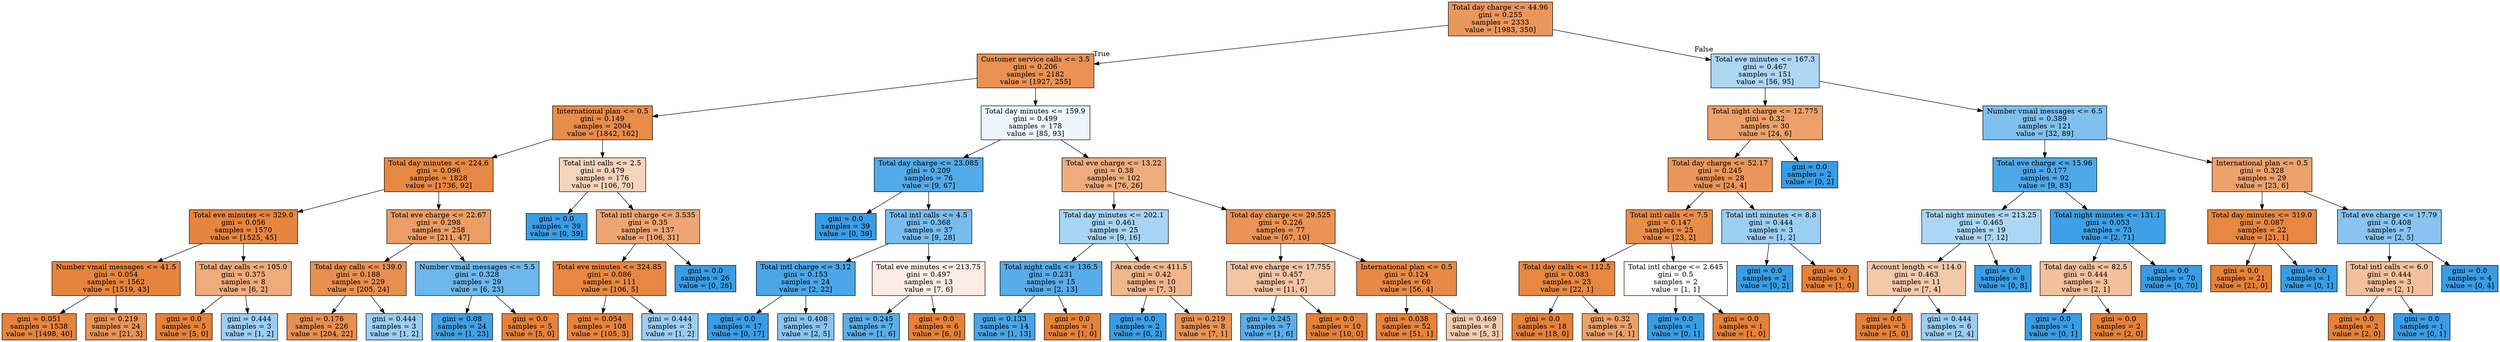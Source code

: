 digraph Tree {
node [shape=box, style="filled", color="black"] ;
0 [label="Total day charge <= 44.96\ngini = 0.255\nsamples = 2333\nvalue = [1983, 350]", fillcolor="#e58139d2"] ;
1 [label="Customer service calls <= 3.5\ngini = 0.206\nsamples = 2182\nvalue = [1927, 255]", fillcolor="#e58139dd"] ;
0 -> 1 [labeldistance=2.5, labelangle=45, headlabel="True"] ;
2 [label="International plan <= 0.5\ngini = 0.149\nsamples = 2004\nvalue = [1842, 162]", fillcolor="#e58139e9"] ;
1 -> 2 ;
3 [label="Total day minutes <= 224.6\ngini = 0.096\nsamples = 1828\nvalue = [1736, 92]", fillcolor="#e58139f1"] ;
2 -> 3 ;
4 [label="Total eve minutes <= 329.0\ngini = 0.056\nsamples = 1570\nvalue = [1525, 45]", fillcolor="#e58139f7"] ;
3 -> 4 ;
5 [label="Number vmail messages <= 41.5\ngini = 0.054\nsamples = 1562\nvalue = [1519, 43]", fillcolor="#e58139f8"] ;
4 -> 5 ;
6 [label="gini = 0.051\nsamples = 1538\nvalue = [1498, 40]", fillcolor="#e58139f8"] ;
5 -> 6 ;
7 [label="gini = 0.219\nsamples = 24\nvalue = [21, 3]", fillcolor="#e58139db"] ;
5 -> 7 ;
8 [label="Total day calls <= 105.0\ngini = 0.375\nsamples = 8\nvalue = [6, 2]", fillcolor="#e58139aa"] ;
4 -> 8 ;
9 [label="gini = 0.0\nsamples = 5\nvalue = [5, 0]", fillcolor="#e58139ff"] ;
8 -> 9 ;
10 [label="gini = 0.444\nsamples = 3\nvalue = [1, 2]", fillcolor="#399de57f"] ;
8 -> 10 ;
11 [label="Total eve charge <= 22.67\ngini = 0.298\nsamples = 258\nvalue = [211, 47]", fillcolor="#e58139c6"] ;
3 -> 11 ;
12 [label="Total day calls <= 139.0\ngini = 0.188\nsamples = 229\nvalue = [205, 24]", fillcolor="#e58139e1"] ;
11 -> 12 ;
13 [label="gini = 0.176\nsamples = 226\nvalue = [204, 22]", fillcolor="#e58139e3"] ;
12 -> 13 ;
14 [label="gini = 0.444\nsamples = 3\nvalue = [1, 2]", fillcolor="#399de57f"] ;
12 -> 14 ;
15 [label="Number vmail messages <= 5.5\ngini = 0.328\nsamples = 29\nvalue = [6, 23]", fillcolor="#399de5bc"] ;
11 -> 15 ;
16 [label="gini = 0.08\nsamples = 24\nvalue = [1, 23]", fillcolor="#399de5f4"] ;
15 -> 16 ;
17 [label="gini = 0.0\nsamples = 5\nvalue = [5, 0]", fillcolor="#e58139ff"] ;
15 -> 17 ;
18 [label="Total intl calls <= 2.5\ngini = 0.479\nsamples = 176\nvalue = [106, 70]", fillcolor="#e5813957"] ;
2 -> 18 ;
19 [label="gini = 0.0\nsamples = 39\nvalue = [0, 39]", fillcolor="#399de5ff"] ;
18 -> 19 ;
20 [label="Total intl charge <= 3.535\ngini = 0.35\nsamples = 137\nvalue = [106, 31]", fillcolor="#e58139b4"] ;
18 -> 20 ;
21 [label="Total eve minutes <= 324.85\ngini = 0.086\nsamples = 111\nvalue = [106, 5]", fillcolor="#e58139f3"] ;
20 -> 21 ;
22 [label="gini = 0.054\nsamples = 108\nvalue = [105, 3]", fillcolor="#e58139f8"] ;
21 -> 22 ;
23 [label="gini = 0.444\nsamples = 3\nvalue = [1, 2]", fillcolor="#399de57f"] ;
21 -> 23 ;
24 [label="gini = 0.0\nsamples = 26\nvalue = [0, 26]", fillcolor="#399de5ff"] ;
20 -> 24 ;
25 [label="Total day minutes <= 159.9\ngini = 0.499\nsamples = 178\nvalue = [85, 93]", fillcolor="#399de516"] ;
1 -> 25 ;
26 [label="Total day charge <= 23.085\ngini = 0.209\nsamples = 76\nvalue = [9, 67]", fillcolor="#399de5dd"] ;
25 -> 26 ;
27 [label="gini = 0.0\nsamples = 39\nvalue = [0, 39]", fillcolor="#399de5ff"] ;
26 -> 27 ;
28 [label="Total intl calls <= 4.5\ngini = 0.368\nsamples = 37\nvalue = [9, 28]", fillcolor="#399de5ad"] ;
26 -> 28 ;
29 [label="Total intl charge <= 3.12\ngini = 0.153\nsamples = 24\nvalue = [2, 22]", fillcolor="#399de5e8"] ;
28 -> 29 ;
30 [label="gini = 0.0\nsamples = 17\nvalue = [0, 17]", fillcolor="#399de5ff"] ;
29 -> 30 ;
31 [label="gini = 0.408\nsamples = 7\nvalue = [2, 5]", fillcolor="#399de599"] ;
29 -> 31 ;
32 [label="Total eve minutes <= 213.75\ngini = 0.497\nsamples = 13\nvalue = [7, 6]", fillcolor="#e5813924"] ;
28 -> 32 ;
33 [label="gini = 0.245\nsamples = 7\nvalue = [1, 6]", fillcolor="#399de5d4"] ;
32 -> 33 ;
34 [label="gini = 0.0\nsamples = 6\nvalue = [6, 0]", fillcolor="#e58139ff"] ;
32 -> 34 ;
35 [label="Total eve charge <= 13.22\ngini = 0.38\nsamples = 102\nvalue = [76, 26]", fillcolor="#e58139a8"] ;
25 -> 35 ;
36 [label="Total day minutes <= 202.1\ngini = 0.461\nsamples = 25\nvalue = [9, 16]", fillcolor="#399de570"] ;
35 -> 36 ;
37 [label="Total night calls <= 136.5\ngini = 0.231\nsamples = 15\nvalue = [2, 13]", fillcolor="#399de5d8"] ;
36 -> 37 ;
38 [label="gini = 0.133\nsamples = 14\nvalue = [1, 13]", fillcolor="#399de5eb"] ;
37 -> 38 ;
39 [label="gini = 0.0\nsamples = 1\nvalue = [1, 0]", fillcolor="#e58139ff"] ;
37 -> 39 ;
40 [label="Area code <= 411.5\ngini = 0.42\nsamples = 10\nvalue = [7, 3]", fillcolor="#e5813992"] ;
36 -> 40 ;
41 [label="gini = 0.0\nsamples = 2\nvalue = [0, 2]", fillcolor="#399de5ff"] ;
40 -> 41 ;
42 [label="gini = 0.219\nsamples = 8\nvalue = [7, 1]", fillcolor="#e58139db"] ;
40 -> 42 ;
43 [label="Total day charge <= 29.525\ngini = 0.226\nsamples = 77\nvalue = [67, 10]", fillcolor="#e58139d9"] ;
35 -> 43 ;
44 [label="Total eve charge <= 17.755\ngini = 0.457\nsamples = 17\nvalue = [11, 6]", fillcolor="#e5813974"] ;
43 -> 44 ;
45 [label="gini = 0.245\nsamples = 7\nvalue = [1, 6]", fillcolor="#399de5d4"] ;
44 -> 45 ;
46 [label="gini = 0.0\nsamples = 10\nvalue = [10, 0]", fillcolor="#e58139ff"] ;
44 -> 46 ;
47 [label="International plan <= 0.5\ngini = 0.124\nsamples = 60\nvalue = [56, 4]", fillcolor="#e58139ed"] ;
43 -> 47 ;
48 [label="gini = 0.038\nsamples = 52\nvalue = [51, 1]", fillcolor="#e58139fa"] ;
47 -> 48 ;
49 [label="gini = 0.469\nsamples = 8\nvalue = [5, 3]", fillcolor="#e5813966"] ;
47 -> 49 ;
50 [label="Total eve minutes <= 167.3\ngini = 0.467\nsamples = 151\nvalue = [56, 95]", fillcolor="#399de569"] ;
0 -> 50 [labeldistance=2.5, labelangle=-45, headlabel="False"] ;
51 [label="Total night charge <= 12.775\ngini = 0.32\nsamples = 30\nvalue = [24, 6]", fillcolor="#e58139bf"] ;
50 -> 51 ;
52 [label="Total day charge <= 52.17\ngini = 0.245\nsamples = 28\nvalue = [24, 4]", fillcolor="#e58139d4"] ;
51 -> 52 ;
53 [label="Total intl calls <= 7.5\ngini = 0.147\nsamples = 25\nvalue = [23, 2]", fillcolor="#e58139e9"] ;
52 -> 53 ;
54 [label="Total day calls <= 112.5\ngini = 0.083\nsamples = 23\nvalue = [22, 1]", fillcolor="#e58139f3"] ;
53 -> 54 ;
55 [label="gini = 0.0\nsamples = 18\nvalue = [18, 0]", fillcolor="#e58139ff"] ;
54 -> 55 ;
56 [label="gini = 0.32\nsamples = 5\nvalue = [4, 1]", fillcolor="#e58139bf"] ;
54 -> 56 ;
57 [label="Total intl charge <= 2.645\ngini = 0.5\nsamples = 2\nvalue = [1, 1]", fillcolor="#e5813900"] ;
53 -> 57 ;
58 [label="gini = 0.0\nsamples = 1\nvalue = [0, 1]", fillcolor="#399de5ff"] ;
57 -> 58 ;
59 [label="gini = 0.0\nsamples = 1\nvalue = [1, 0]", fillcolor="#e58139ff"] ;
57 -> 59 ;
60 [label="Total intl minutes <= 8.8\ngini = 0.444\nsamples = 3\nvalue = [1, 2]", fillcolor="#399de57f"] ;
52 -> 60 ;
61 [label="gini = 0.0\nsamples = 2\nvalue = [0, 2]", fillcolor="#399de5ff"] ;
60 -> 61 ;
62 [label="gini = 0.0\nsamples = 1\nvalue = [1, 0]", fillcolor="#e58139ff"] ;
60 -> 62 ;
63 [label="gini = 0.0\nsamples = 2\nvalue = [0, 2]", fillcolor="#399de5ff"] ;
51 -> 63 ;
64 [label="Number vmail messages <= 6.5\ngini = 0.389\nsamples = 121\nvalue = [32, 89]", fillcolor="#399de5a3"] ;
50 -> 64 ;
65 [label="Total eve charge <= 15.96\ngini = 0.177\nsamples = 92\nvalue = [9, 83]", fillcolor="#399de5e3"] ;
64 -> 65 ;
66 [label="Total night minutes <= 213.25\ngini = 0.465\nsamples = 19\nvalue = [7, 12]", fillcolor="#399de56a"] ;
65 -> 66 ;
67 [label="Account length <= 114.0\ngini = 0.463\nsamples = 11\nvalue = [7, 4]", fillcolor="#e581396d"] ;
66 -> 67 ;
68 [label="gini = 0.0\nsamples = 5\nvalue = [5, 0]", fillcolor="#e58139ff"] ;
67 -> 68 ;
69 [label="gini = 0.444\nsamples = 6\nvalue = [2, 4]", fillcolor="#399de57f"] ;
67 -> 69 ;
70 [label="gini = 0.0\nsamples = 8\nvalue = [0, 8]", fillcolor="#399de5ff"] ;
66 -> 70 ;
71 [label="Total night minutes <= 131.1\ngini = 0.053\nsamples = 73\nvalue = [2, 71]", fillcolor="#399de5f8"] ;
65 -> 71 ;
72 [label="Total day calls <= 82.5\ngini = 0.444\nsamples = 3\nvalue = [2, 1]", fillcolor="#e581397f"] ;
71 -> 72 ;
73 [label="gini = 0.0\nsamples = 1\nvalue = [0, 1]", fillcolor="#399de5ff"] ;
72 -> 73 ;
74 [label="gini = 0.0\nsamples = 2\nvalue = [2, 0]", fillcolor="#e58139ff"] ;
72 -> 74 ;
75 [label="gini = 0.0\nsamples = 70\nvalue = [0, 70]", fillcolor="#399de5ff"] ;
71 -> 75 ;
76 [label="International plan <= 0.5\ngini = 0.328\nsamples = 29\nvalue = [23, 6]", fillcolor="#e58139bc"] ;
64 -> 76 ;
77 [label="Total day minutes <= 319.0\ngini = 0.087\nsamples = 22\nvalue = [21, 1]", fillcolor="#e58139f3"] ;
76 -> 77 ;
78 [label="gini = 0.0\nsamples = 21\nvalue = [21, 0]", fillcolor="#e58139ff"] ;
77 -> 78 ;
79 [label="gini = 0.0\nsamples = 1\nvalue = [0, 1]", fillcolor="#399de5ff"] ;
77 -> 79 ;
80 [label="Total eve charge <= 17.79\ngini = 0.408\nsamples = 7\nvalue = [2, 5]", fillcolor="#399de599"] ;
76 -> 80 ;
81 [label="Total intl calls <= 6.0\ngini = 0.444\nsamples = 3\nvalue = [2, 1]", fillcolor="#e581397f"] ;
80 -> 81 ;
82 [label="gini = 0.0\nsamples = 2\nvalue = [2, 0]", fillcolor="#e58139ff"] ;
81 -> 82 ;
83 [label="gini = 0.0\nsamples = 1\nvalue = [0, 1]", fillcolor="#399de5ff"] ;
81 -> 83 ;
84 [label="gini = 0.0\nsamples = 4\nvalue = [0, 4]", fillcolor="#399de5ff"] ;
80 -> 84 ;
}